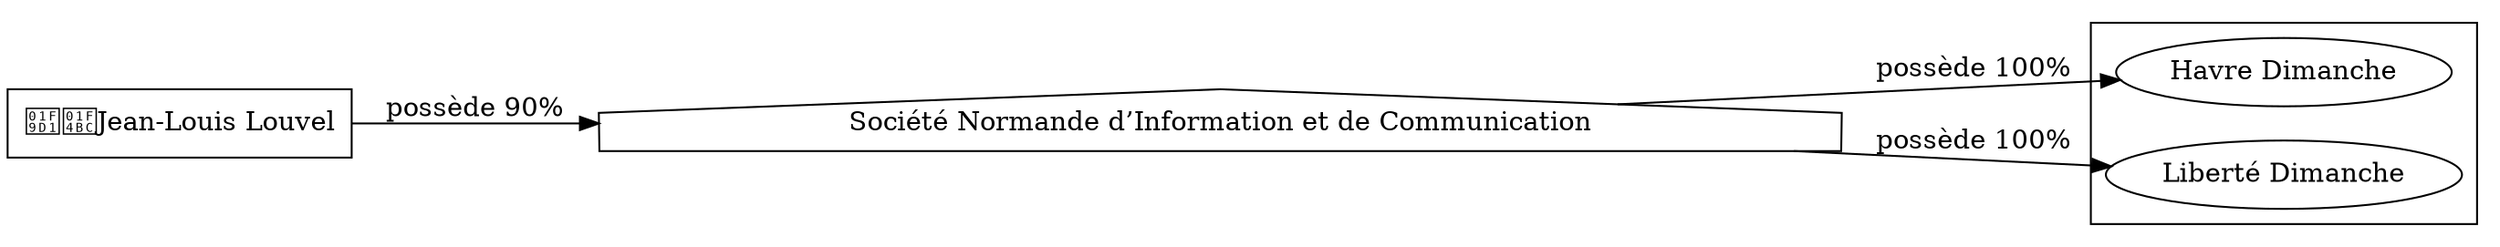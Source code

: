 digraph {
  rankdir=LR;
  subgraph roots {
    
      "jean-louis-louvel-284"[label="🧑‍💼Jean-Louis Louvel" shape=box]
    
  }

  
    "societe-normande-d-information-et-de-communication-285"[label="Société Normande d’Information et de Communication" shape=house]
  

  subgraph clusterLeaves {
    
      "havre-dimanche-290"[label="Havre Dimanche"]
    
      "liberte-dimanche-289"[label="Liberté Dimanche"]
    
  }

  
    "jean-louis-louvel-284" -> "societe-normande-d-information-et-de-communication-285" [
      label="possède 90%"
    ]
  
    "societe-normande-d-information-et-de-communication-285" -> "havre-dimanche-290" [
      label="possède 100%"
    ]
  
    "societe-normande-d-information-et-de-communication-285" -> "liberte-dimanche-289" [
      label="possède 100%"
    ]
  
}
